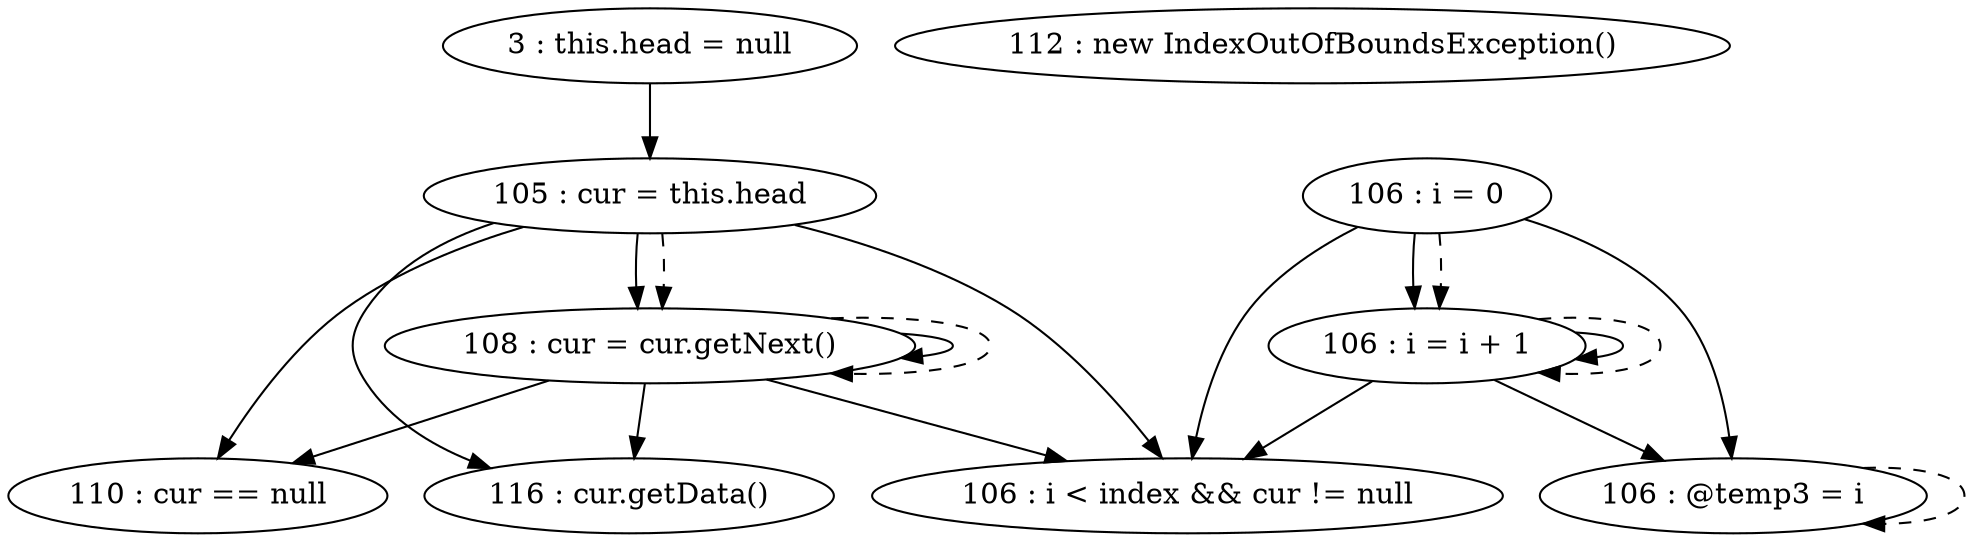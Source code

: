 digraph G {
"3 : this.head = null"
"3 : this.head = null" -> "105 : cur = this.head"
"105 : cur = this.head"
"105 : cur = this.head" -> "108 : cur = cur.getNext()"
"105 : cur = this.head" -> "110 : cur == null"
"105 : cur = this.head" -> "116 : cur.getData()"
"105 : cur = this.head" -> "106 : i < index && cur != null"
"105 : cur = this.head" -> "108 : cur = cur.getNext()" [style=dashed]
"106 : i = 0"
"106 : i = 0" -> "106 : i = i + 1"
"106 : i = 0" -> "106 : @temp3 = i"
"106 : i = 0" -> "106 : i < index && cur != null"
"106 : i = 0" -> "106 : i = i + 1" [style=dashed]
"106 : i < index && cur != null"
"108 : cur = cur.getNext()"
"108 : cur = cur.getNext()" -> "108 : cur = cur.getNext()"
"108 : cur = cur.getNext()" -> "110 : cur == null"
"108 : cur = cur.getNext()" -> "116 : cur.getData()"
"108 : cur = cur.getNext()" -> "106 : i < index && cur != null"
"108 : cur = cur.getNext()" -> "108 : cur = cur.getNext()" [style=dashed]
"106 : @temp3 = i"
"106 : @temp3 = i" -> "106 : @temp3 = i" [style=dashed]
"106 : i = i + 1"
"106 : i = i + 1" -> "106 : i = i + 1"
"106 : i = i + 1" -> "106 : @temp3 = i"
"106 : i = i + 1" -> "106 : i < index && cur != null"
"106 : i = i + 1" -> "106 : i = i + 1" [style=dashed]
"110 : cur == null"
"112 : new IndexOutOfBoundsException()"
"116 : cur.getData()"
}